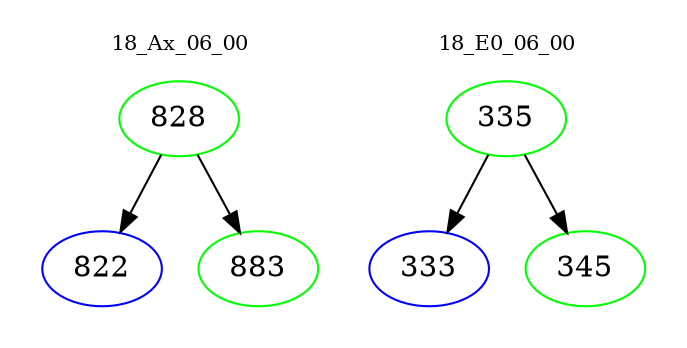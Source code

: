 digraph{
subgraph cluster_0 {
color = white
label = "18_Ax_06_00";
fontsize=10;
T0_828 [label="828", color="green"]
T0_828 -> T0_822 [color="black"]
T0_822 [label="822", color="blue"]
T0_828 -> T0_883 [color="black"]
T0_883 [label="883", color="green"]
}
subgraph cluster_1 {
color = white
label = "18_E0_06_00";
fontsize=10;
T1_335 [label="335", color="green"]
T1_335 -> T1_333 [color="black"]
T1_333 [label="333", color="blue"]
T1_335 -> T1_345 [color="black"]
T1_345 [label="345", color="green"]
}
}
